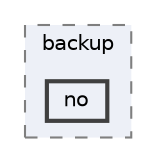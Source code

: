 digraph "resources/lang/vendor/backup/no"
{
 // LATEX_PDF_SIZE
  bgcolor="transparent";
  edge [fontname=Helvetica,fontsize=10,labelfontname=Helvetica,labelfontsize=10];
  node [fontname=Helvetica,fontsize=10,shape=box,height=0.2,width=0.4];
  compound=true
  subgraph clusterdir_57578f4ecb69cb9972077bef8fcc0dec {
    graph [ bgcolor="#edf0f7", pencolor="grey50", label="backup", fontname=Helvetica,fontsize=10 style="filled,dashed", URL="dir_57578f4ecb69cb9972077bef8fcc0dec.html",tooltip=""]
  dir_4edc1d2521f7c5e439b1b49071ca09eb [label="no", fillcolor="#edf0f7", color="grey25", style="filled,bold", URL="dir_4edc1d2521f7c5e439b1b49071ca09eb.html",tooltip=""];
  }
}
